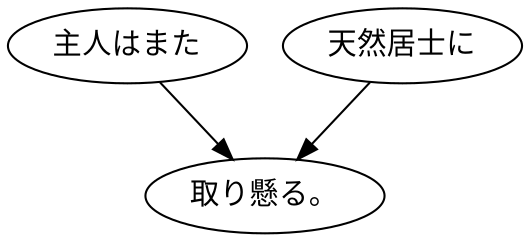 digraph graph1369 {
	node0 [label="主人はまた"];
	node1 [label="天然居士に"];
	node2 [label="取り懸る。"];
	node0 -> node2;
	node1 -> node2;
}
